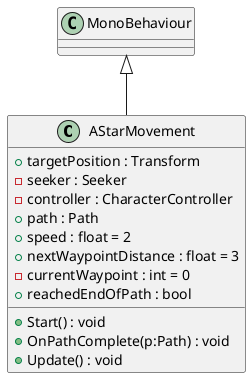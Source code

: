 @startuml
class AStarMovement {
    + targetPosition : Transform
    - seeker : Seeker
    - controller : CharacterController
    + path : Path
    + speed : float = 2
    + nextWaypointDistance : float = 3
    - currentWaypoint : int = 0
    + reachedEndOfPath : bool
    + Start() : void
    + OnPathComplete(p:Path) : void
    + Update() : void
}
MonoBehaviour <|-- AStarMovement
@enduml

